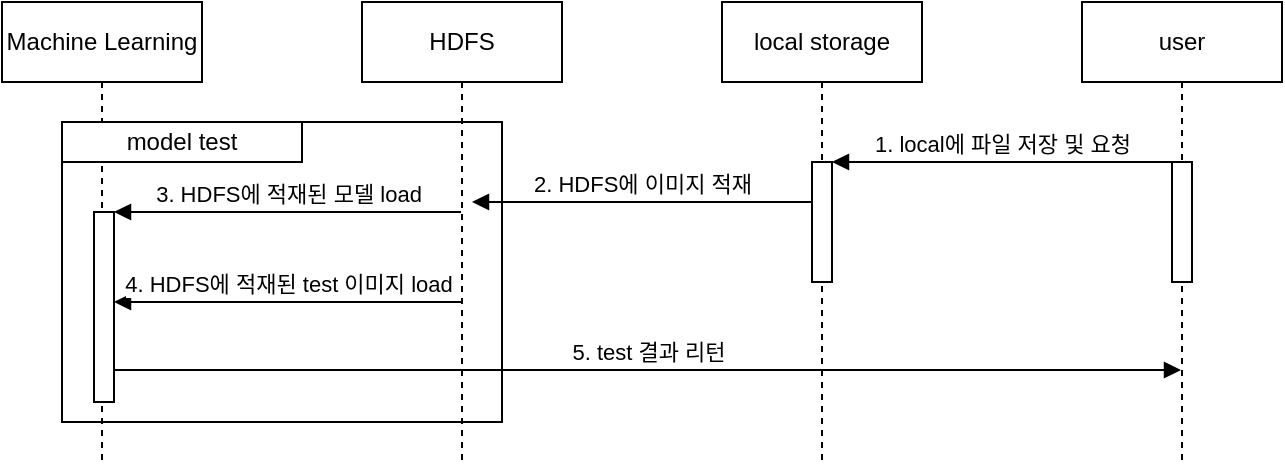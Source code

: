 <mxfile version="21.3.7" type="device">
  <diagram name="Page-1" id="2YBvvXClWsGukQMizWep">
    <mxGraphModel dx="1434" dy="764" grid="1" gridSize="10" guides="1" tooltips="1" connect="1" arrows="1" fold="1" page="1" pageScale="1" pageWidth="850" pageHeight="1100" math="0" shadow="0">
      <root>
        <mxCell id="0" />
        <mxCell id="1" parent="0" />
        <mxCell id="E83_g_-iS7J6HBkElXjf-15" value="" style="rounded=0;whiteSpace=wrap;html=1;" parent="1" vertex="1">
          <mxGeometry x="70" y="100" width="220" height="150" as="geometry" />
        </mxCell>
        <mxCell id="E83_g_-iS7J6HBkElXjf-1" value="local storage" style="shape=umlLifeline;perimeter=lifelinePerimeter;whiteSpace=wrap;html=1;container=0;dropTarget=0;collapsible=0;recursiveResize=0;outlineConnect=0;portConstraint=eastwest;newEdgeStyle={&quot;edgeStyle&quot;:&quot;elbowEdgeStyle&quot;,&quot;elbow&quot;:&quot;vertical&quot;,&quot;curved&quot;:0,&quot;rounded&quot;:0};" parent="1" vertex="1">
          <mxGeometry x="400" y="40" width="100" height="230" as="geometry" />
        </mxCell>
        <mxCell id="E83_g_-iS7J6HBkElXjf-2" value="" style="html=1;points=[];perimeter=orthogonalPerimeter;outlineConnect=0;targetShapes=umlLifeline;portConstraint=eastwest;newEdgeStyle={&quot;edgeStyle&quot;:&quot;elbowEdgeStyle&quot;,&quot;elbow&quot;:&quot;vertical&quot;,&quot;curved&quot;:0,&quot;rounded&quot;:0};" parent="E83_g_-iS7J6HBkElXjf-1" vertex="1">
          <mxGeometry x="45" y="80" width="10" height="60" as="geometry" />
        </mxCell>
        <mxCell id="aM9ryv3xv72pqoxQDRHE-1" value="Machine Learning" style="shape=umlLifeline;perimeter=lifelinePerimeter;whiteSpace=wrap;html=1;container=0;dropTarget=0;collapsible=0;recursiveResize=0;outlineConnect=0;portConstraint=eastwest;newEdgeStyle={&quot;edgeStyle&quot;:&quot;elbowEdgeStyle&quot;,&quot;elbow&quot;:&quot;vertical&quot;,&quot;curved&quot;:0,&quot;rounded&quot;:0};" parent="1" vertex="1">
          <mxGeometry x="40" y="40" width="100" height="230" as="geometry" />
        </mxCell>
        <mxCell id="E83_g_-iS7J6HBkElXjf-3" value="user" style="shape=umlLifeline;perimeter=lifelinePerimeter;whiteSpace=wrap;html=1;container=0;dropTarget=0;collapsible=0;recursiveResize=0;outlineConnect=0;portConstraint=eastwest;newEdgeStyle={&quot;edgeStyle&quot;:&quot;elbowEdgeStyle&quot;,&quot;elbow&quot;:&quot;vertical&quot;,&quot;curved&quot;:0,&quot;rounded&quot;:0};" parent="1" vertex="1">
          <mxGeometry x="580" y="40" width="100" height="230" as="geometry" />
        </mxCell>
        <mxCell id="E83_g_-iS7J6HBkElXjf-4" value="" style="html=1;points=[];perimeter=orthogonalPerimeter;outlineConnect=0;targetShapes=umlLifeline;portConstraint=eastwest;newEdgeStyle={&quot;edgeStyle&quot;:&quot;elbowEdgeStyle&quot;,&quot;elbow&quot;:&quot;vertical&quot;,&quot;curved&quot;:0,&quot;rounded&quot;:0};" parent="E83_g_-iS7J6HBkElXjf-3" vertex="1">
          <mxGeometry x="45" y="80" width="10" height="60" as="geometry" />
        </mxCell>
        <mxCell id="E83_g_-iS7J6HBkElXjf-5" value="1. local에 파일 저장 및 요청" style="html=1;verticalAlign=bottom;endArrow=block;edgeStyle=elbowEdgeStyle;elbow=vertical;curved=0;rounded=0;" parent="1" source="E83_g_-iS7J6HBkElXjf-4" target="E83_g_-iS7J6HBkElXjf-2" edge="1">
          <mxGeometry relative="1" as="geometry">
            <mxPoint x="623" y="120" as="sourcePoint" />
            <Array as="points">
              <mxPoint x="548" y="120" />
            </Array>
            <mxPoint x="458" y="120" as="targetPoint" />
          </mxGeometry>
        </mxCell>
        <mxCell id="E83_g_-iS7J6HBkElXjf-6" value="2. HDFS에 이미지 적재" style="html=1;verticalAlign=bottom;endArrow=block;edgeStyle=elbowEdgeStyle;elbow=vertical;curved=0;rounded=0;" parent="1" source="E83_g_-iS7J6HBkElXjf-2" edge="1">
          <mxGeometry relative="1" as="geometry">
            <mxPoint x="440" y="140" as="sourcePoint" />
            <Array as="points">
              <mxPoint x="363" y="140" />
            </Array>
            <mxPoint x="275" y="140" as="targetPoint" />
          </mxGeometry>
        </mxCell>
        <mxCell id="aM9ryv3xv72pqoxQDRHE-5" value="HDFS" style="shape=umlLifeline;perimeter=lifelinePerimeter;whiteSpace=wrap;html=1;container=0;dropTarget=0;collapsible=0;recursiveResize=0;outlineConnect=0;portConstraint=eastwest;newEdgeStyle={&quot;edgeStyle&quot;:&quot;elbowEdgeStyle&quot;,&quot;elbow&quot;:&quot;vertical&quot;,&quot;curved&quot;:0,&quot;rounded&quot;:0};" parent="1" vertex="1">
          <mxGeometry x="220" y="40" width="100" height="230" as="geometry" />
        </mxCell>
        <mxCell id="E83_g_-iS7J6HBkElXjf-17" value="3. HDFS에 적재된 모델 load" style="html=1;verticalAlign=bottom;endArrow=block;edgeStyle=elbowEdgeStyle;elbow=vertical;curved=0;rounded=0;" parent="1" edge="1">
          <mxGeometry relative="1" as="geometry">
            <mxPoint x="269.5" y="145" as="sourcePoint" />
            <Array as="points" />
            <mxPoint x="96" y="145" as="targetPoint" />
          </mxGeometry>
        </mxCell>
        <mxCell id="E83_g_-iS7J6HBkElXjf-18" value="5. test 결과 리턴" style="html=1;verticalAlign=bottom;endArrow=block;edgeStyle=elbowEdgeStyle;elbow=vertical;curved=0;rounded=0;" parent="1" edge="1" target="E83_g_-iS7J6HBkElXjf-3">
          <mxGeometry relative="1" as="geometry">
            <mxPoint x="96" y="224" as="sourcePoint" />
            <Array as="points" />
            <mxPoint x="269.5" y="224" as="targetPoint" />
          </mxGeometry>
        </mxCell>
        <mxCell id="E83_g_-iS7J6HBkElXjf-19" value="model test" style="rounded=0;whiteSpace=wrap;html=1;" parent="1" vertex="1">
          <mxGeometry x="70" y="100" width="120" height="20" as="geometry" />
        </mxCell>
        <mxCell id="E83_g_-iS7J6HBkElXjf-20" value="4. HDFS에 적재된 test 이미지 load" style="html=1;verticalAlign=bottom;endArrow=block;edgeStyle=elbowEdgeStyle;elbow=vertical;curved=0;rounded=0;" parent="1" edge="1">
          <mxGeometry relative="1" as="geometry">
            <mxPoint x="269.5" y="190" as="sourcePoint" />
            <Array as="points" />
            <mxPoint x="96" y="190" as="targetPoint" />
          </mxGeometry>
        </mxCell>
        <mxCell id="E83_g_-iS7J6HBkElXjf-16" value="" style="html=1;points=[];perimeter=orthogonalPerimeter;outlineConnect=0;targetShapes=umlLifeline;portConstraint=eastwest;newEdgeStyle={&quot;edgeStyle&quot;:&quot;elbowEdgeStyle&quot;,&quot;elbow&quot;:&quot;vertical&quot;,&quot;curved&quot;:0,&quot;rounded&quot;:0};" parent="1" vertex="1">
          <mxGeometry x="86" y="145" width="10" height="95" as="geometry" />
        </mxCell>
      </root>
    </mxGraphModel>
  </diagram>
</mxfile>
